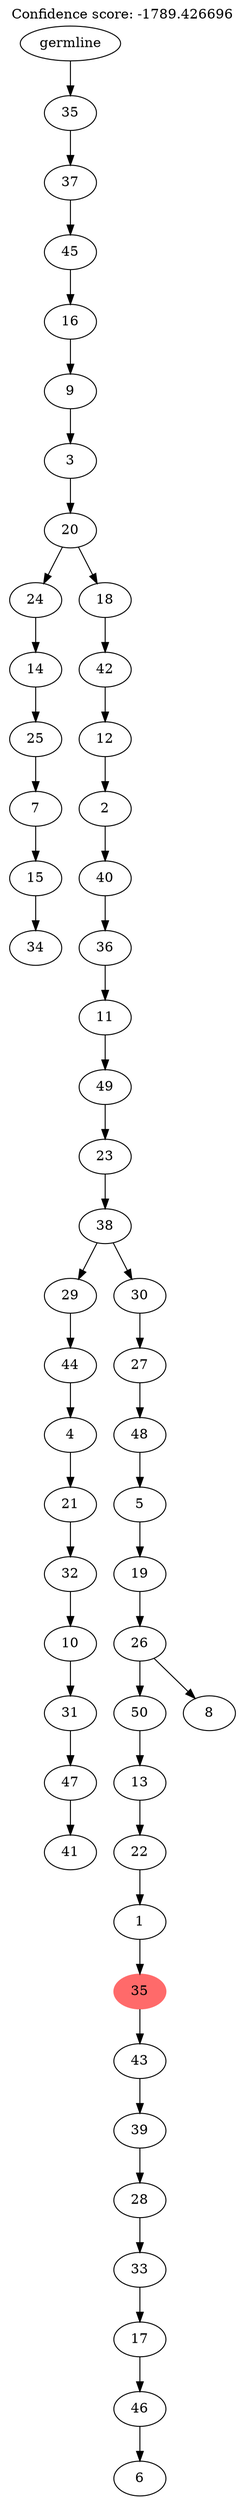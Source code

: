 digraph g {
	"50" -> "51";
	"51" [label="34"];
	"49" -> "50";
	"50" [label="15"];
	"48" -> "49";
	"49" [label="7"];
	"47" -> "48";
	"48" [label="25"];
	"46" -> "47";
	"47" [label="14"];
	"44" -> "45";
	"45" [label="41"];
	"43" -> "44";
	"44" [label="47"];
	"42" -> "43";
	"43" [label="31"];
	"41" -> "42";
	"42" [label="10"];
	"40" -> "41";
	"41" [label="32"];
	"39" -> "40";
	"40" [label="21"];
	"38" -> "39";
	"39" [label="4"];
	"37" -> "38";
	"38" [label="44"];
	"35" -> "36";
	"36" [label="6"];
	"34" -> "35";
	"35" [label="46"];
	"33" -> "34";
	"34" [label="17"];
	"32" -> "33";
	"33" [label="33"];
	"31" -> "32";
	"32" [label="28"];
	"30" -> "31";
	"31" [label="39"];
	"29" -> "30";
	"30" [label="43"];
	"28" -> "29";
	"29" [color=indianred1, style=filled, label="35"];
	"27" -> "28";
	"28" [label="1"];
	"26" -> "27";
	"27" [label="22"];
	"25" -> "26";
	"26" [label="13"];
	"23" -> "24";
	"24" [label="8"];
	"23" -> "25";
	"25" [label="50"];
	"22" -> "23";
	"23" [label="26"];
	"21" -> "22";
	"22" [label="19"];
	"20" -> "21";
	"21" [label="5"];
	"19" -> "20";
	"20" [label="48"];
	"18" -> "19";
	"19" [label="27"];
	"17" -> "18";
	"18" [label="30"];
	"17" -> "37";
	"37" [label="29"];
	"16" -> "17";
	"17" [label="38"];
	"15" -> "16";
	"16" [label="23"];
	"14" -> "15";
	"15" [label="49"];
	"13" -> "14";
	"14" [label="11"];
	"12" -> "13";
	"13" [label="36"];
	"11" -> "12";
	"12" [label="40"];
	"10" -> "11";
	"11" [label="2"];
	"9" -> "10";
	"10" [label="12"];
	"8" -> "9";
	"9" [label="42"];
	"7" -> "8";
	"8" [label="18"];
	"7" -> "46";
	"46" [label="24"];
	"6" -> "7";
	"7" [label="20"];
	"5" -> "6";
	"6" [label="3"];
	"4" -> "5";
	"5" [label="9"];
	"3" -> "4";
	"4" [label="16"];
	"2" -> "3";
	"3" [label="45"];
	"1" -> "2";
	"2" [label="37"];
	"0" -> "1";
	"1" [label="35"];
	"0" [label="germline"];
	labelloc="t";
	label="Confidence score: -1789.426696";
}
